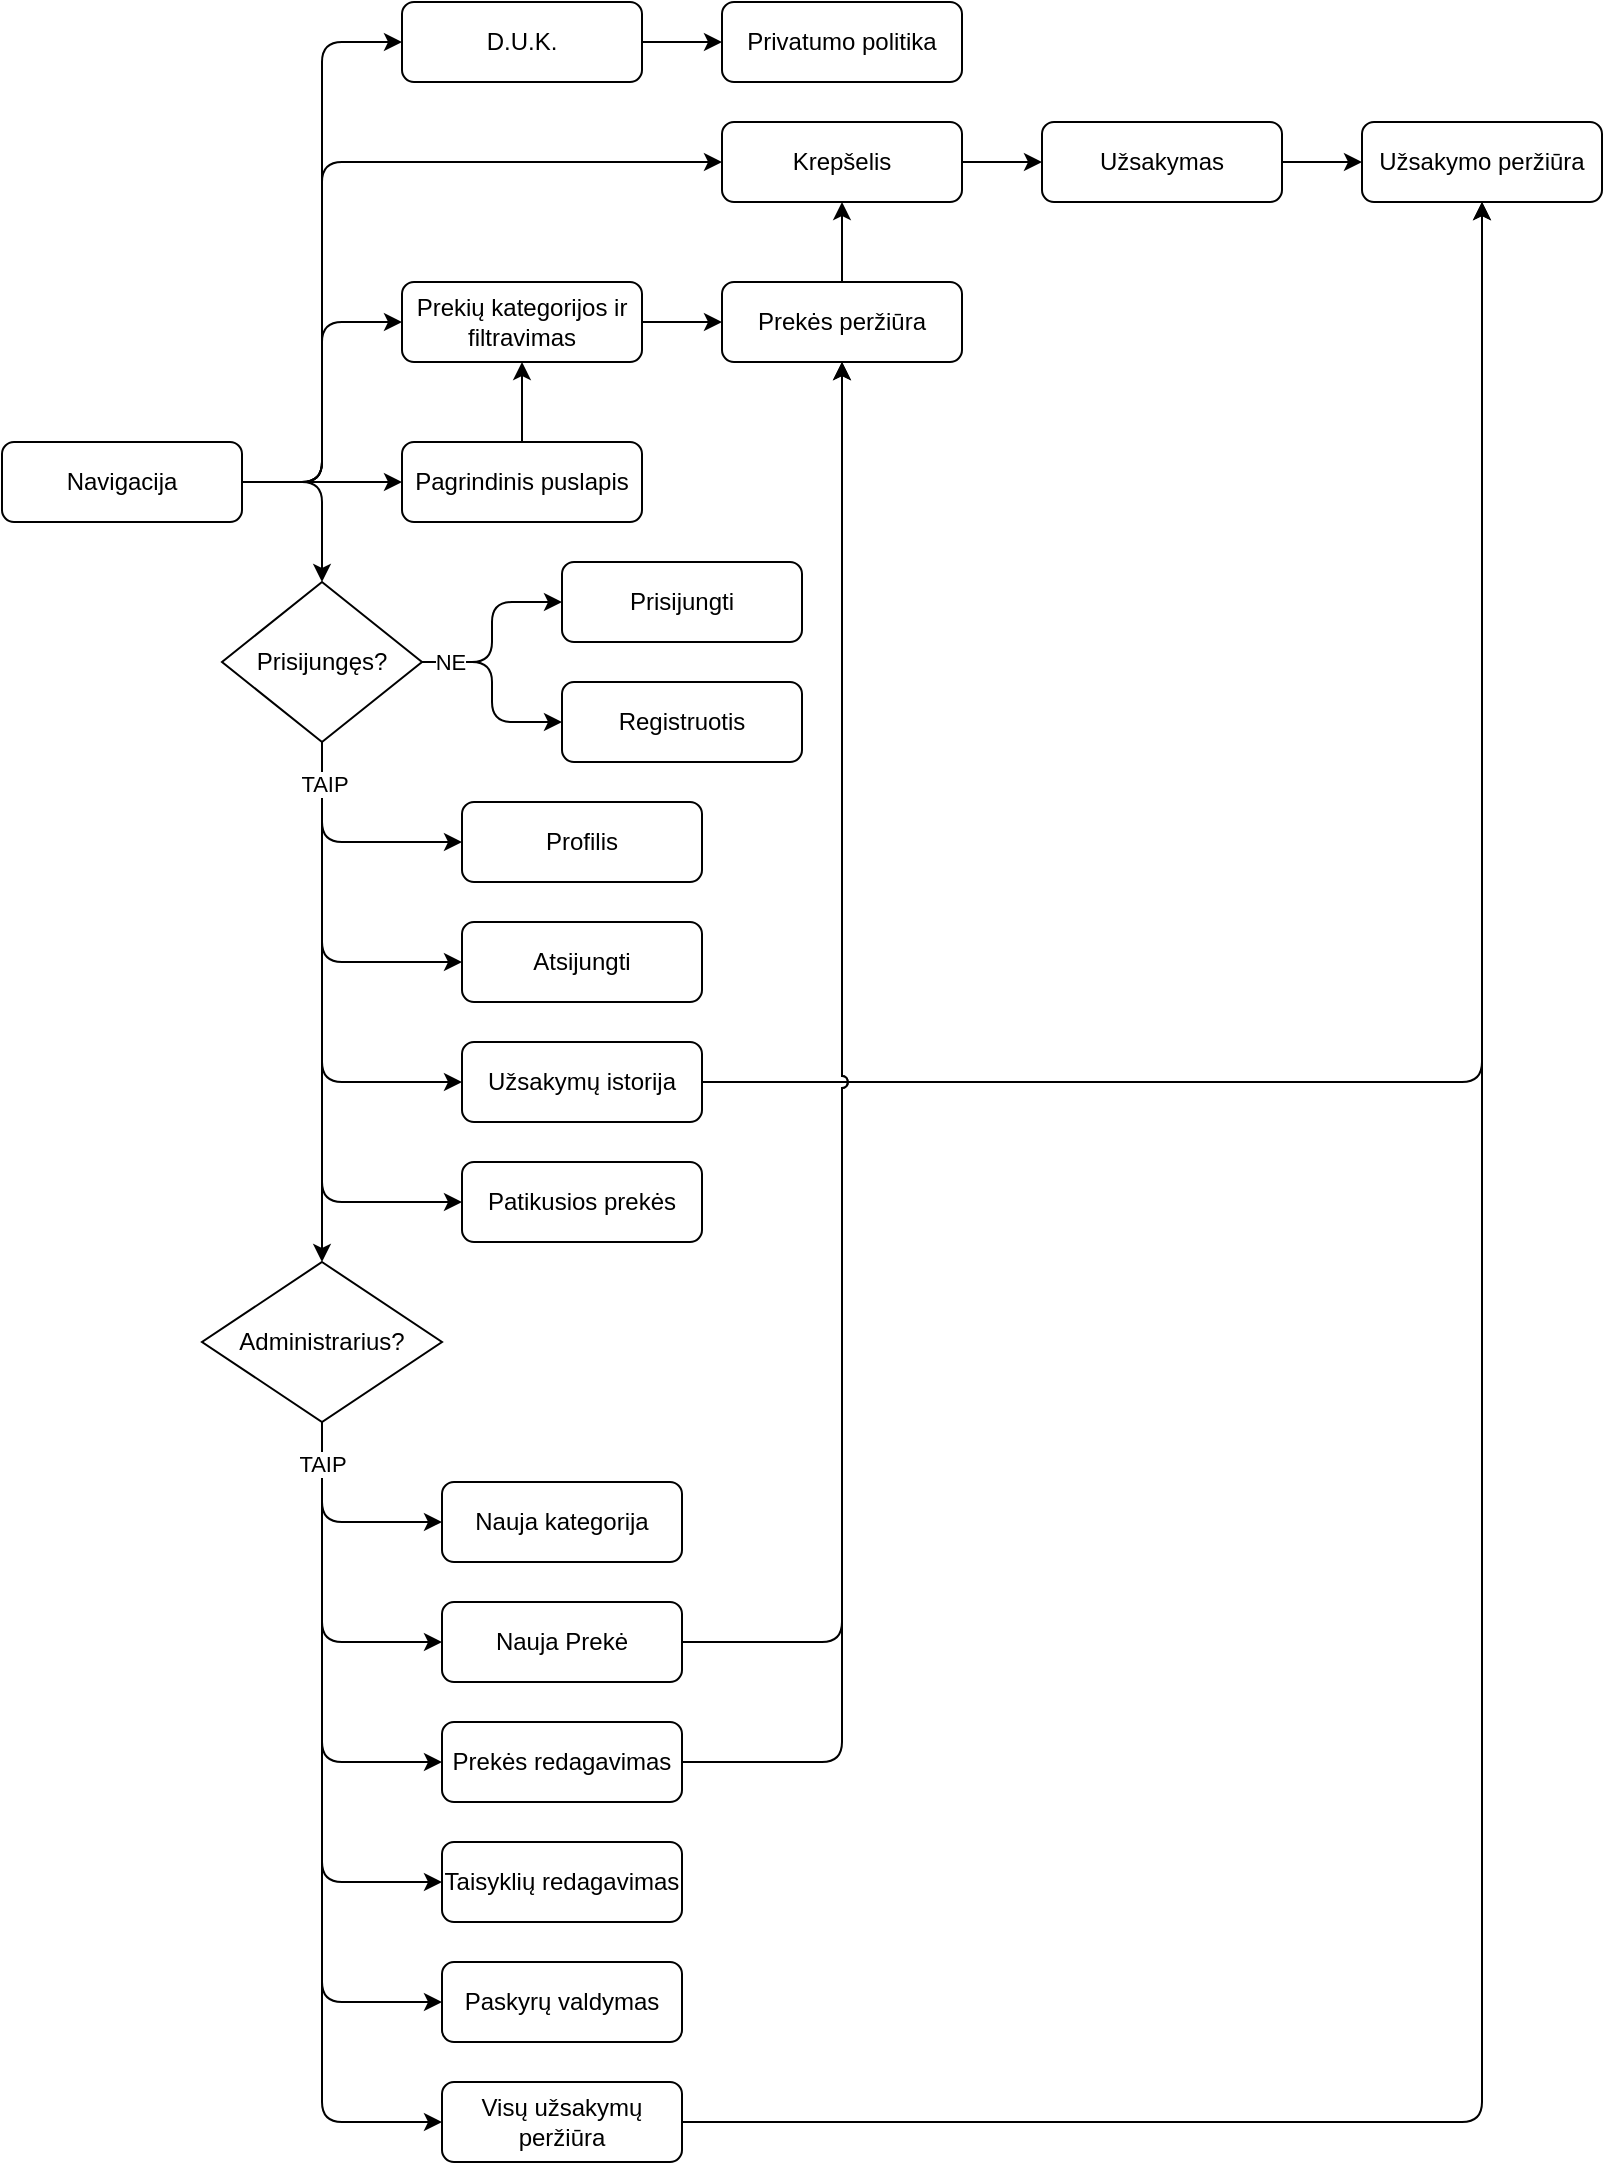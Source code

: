 <mxfile>
    <diagram id="r5sIHP8FpYfrS6MHueyz" name="Page-1">
        <mxGraphModel dx="2234" dy="956" grid="1" gridSize="10" guides="1" tooltips="1" connect="1" arrows="1" fold="1" page="1" pageScale="1" pageWidth="850" pageHeight="1100" math="0" shadow="0">
            <root>
                <mxCell id="0"/>
                <mxCell id="1" parent="0"/>
                <mxCell id="100" style="edgeStyle=orthogonalEdgeStyle;jumpStyle=arc;html=1;entryX=0;entryY=0.5;entryDx=0;entryDy=0;" edge="1" parent="1" source="32" target="99">
                    <mxGeometry relative="1" as="geometry"/>
                </mxCell>
                <mxCell id="78" style="edgeStyle=orthogonalEdgeStyle;html=1;entryX=0;entryY=0.5;entryDx=0;entryDy=0;" edge="1" parent="1" source="23" target="76">
                    <mxGeometry relative="1" as="geometry">
                        <Array as="points">
                            <mxPoint x="-240" y="980"/>
                        </Array>
                    </mxGeometry>
                </mxCell>
                <mxCell id="77" style="edgeStyle=orthogonalEdgeStyle;html=1;entryX=0;entryY=0.5;entryDx=0;entryDy=0;" edge="1" parent="1" source="23" target="75">
                    <mxGeometry relative="1" as="geometry">
                        <Array as="points">
                            <mxPoint x="-240" y="920"/>
                        </Array>
                    </mxGeometry>
                </mxCell>
                <mxCell id="76" value="Patikusios prekės" style="rounded=1;whiteSpace=wrap;html=1;" vertex="1" parent="1">
                    <mxGeometry x="-170" y="960" width="120" height="40" as="geometry"/>
                </mxCell>
                <mxCell id="83" style="edgeStyle=orthogonalEdgeStyle;html=1;entryX=0.5;entryY=1;entryDx=0;entryDy=0;" edge="1" parent="1" source="75" target="79">
                    <mxGeometry relative="1" as="geometry"/>
                </mxCell>
                <mxCell id="75" value="Užsakymų istorija" style="rounded=1;whiteSpace=wrap;html=1;" vertex="1" parent="1">
                    <mxGeometry x="-170" y="900" width="120" height="40" as="geometry"/>
                </mxCell>
                <mxCell id="65" style="edgeStyle=orthogonalEdgeStyle;html=1;entryX=0.5;entryY=0;entryDx=0;entryDy=0;" edge="1" parent="1" source="23" target="32">
                    <mxGeometry relative="1" as="geometry"/>
                </mxCell>
                <mxCell id="59" style="edgeStyle=orthogonalEdgeStyle;html=1;entryX=0;entryY=0.5;entryDx=0;entryDy=0;" edge="1" parent="1" source="23" target="58">
                    <mxGeometry relative="1" as="geometry">
                        <Array as="points">
                            <mxPoint x="-240" y="860"/>
                        </Array>
                    </mxGeometry>
                </mxCell>
                <mxCell id="56" style="edgeStyle=orthogonalEdgeStyle;html=1;entryX=0;entryY=0.5;entryDx=0;entryDy=0;" edge="1" parent="1" source="23" target="55">
                    <mxGeometry relative="1" as="geometry">
                        <Array as="points">
                            <mxPoint x="-240" y="800"/>
                        </Array>
                    </mxGeometry>
                </mxCell>
                <mxCell id="57" value="TAIP" style="edgeLabel;html=1;align=center;verticalAlign=middle;resizable=0;points=[];" vertex="1" connectable="0" parent="56">
                    <mxGeometry x="-0.811" y="1" relative="1" as="geometry">
                        <mxPoint y="9" as="offset"/>
                    </mxGeometry>
                </mxCell>
                <mxCell id="62" style="edgeStyle=orthogonalEdgeStyle;html=1;entryX=0;entryY=0.5;entryDx=0;entryDy=0;" edge="1" parent="1" source="23" target="60">
                    <mxGeometry relative="1" as="geometry"/>
                </mxCell>
                <mxCell id="63" style="edgeStyle=orthogonalEdgeStyle;html=1;entryX=0;entryY=0.5;entryDx=0;entryDy=0;" edge="1" parent="1" source="23" target="61">
                    <mxGeometry relative="1" as="geometry"/>
                </mxCell>
                <mxCell id="64" value="NE" style="edgeLabel;html=1;align=center;verticalAlign=middle;resizable=0;points=[];" vertex="1" connectable="0" parent="63">
                    <mxGeometry x="-0.896" relative="1" as="geometry">
                        <mxPoint x="9" as="offset"/>
                    </mxGeometry>
                </mxCell>
                <mxCell id="23" value="Prisijungęs?" style="rhombus;whiteSpace=wrap;html=1;" vertex="1" parent="1">
                    <mxGeometry x="-290" y="670" width="100" height="80" as="geometry"/>
                </mxCell>
                <mxCell id="88" style="edgeStyle=orthogonalEdgeStyle;html=1;entryX=0;entryY=0.5;entryDx=0;entryDy=0;" edge="1" parent="1" source="32" target="84">
                    <mxGeometry relative="1" as="geometry">
                        <Array as="points">
                            <mxPoint x="-240" y="1140"/>
                        </Array>
                    </mxGeometry>
                </mxCell>
                <mxCell id="89" style="edgeStyle=orthogonalEdgeStyle;html=1;entryX=0;entryY=0.5;entryDx=0;entryDy=0;" edge="1" parent="1" source="32" target="85">
                    <mxGeometry relative="1" as="geometry">
                        <Array as="points">
                            <mxPoint x="-240" y="1200"/>
                        </Array>
                    </mxGeometry>
                </mxCell>
                <mxCell id="91" style="edgeStyle=orthogonalEdgeStyle;html=1;entryX=0;entryY=0.5;entryDx=0;entryDy=0;" edge="1" parent="1" source="32" target="86">
                    <mxGeometry relative="1" as="geometry">
                        <Array as="points">
                            <mxPoint x="-240" y="1260"/>
                        </Array>
                    </mxGeometry>
                </mxCell>
                <mxCell id="92" style="edgeStyle=orthogonalEdgeStyle;html=1;entryX=0;entryY=0.5;entryDx=0;entryDy=0;" edge="1" parent="1" source="32" target="90">
                    <mxGeometry relative="1" as="geometry"/>
                </mxCell>
                <mxCell id="94" style="edgeStyle=orthogonalEdgeStyle;html=1;entryX=0;entryY=0.5;entryDx=0;entryDy=0;" edge="1" parent="1" source="32" target="87">
                    <mxGeometry relative="1" as="geometry"/>
                </mxCell>
                <mxCell id="97" value="TAIP" style="edgeLabel;html=1;align=center;verticalAlign=middle;resizable=0;points=[];" vertex="1" connectable="0" parent="94">
                    <mxGeometry x="-0.956" relative="1" as="geometry">
                        <mxPoint y="14" as="offset"/>
                    </mxGeometry>
                </mxCell>
                <mxCell id="32" value="Administrarius?" style="rhombus;whiteSpace=wrap;html=1;" vertex="1" parent="1">
                    <mxGeometry x="-300" y="1010" width="120" height="80" as="geometry"/>
                </mxCell>
                <mxCell id="51" style="edgeStyle=orthogonalEdgeStyle;html=1;entryX=0;entryY=0.5;entryDx=0;entryDy=0;" edge="1" parent="1" source="46" target="49">
                    <mxGeometry relative="1" as="geometry"/>
                </mxCell>
                <mxCell id="52" style="edgeStyle=orthogonalEdgeStyle;html=1;entryX=0;entryY=0.5;entryDx=0;entryDy=0;" edge="1" parent="1" source="46" target="48">
                    <mxGeometry relative="1" as="geometry"/>
                </mxCell>
                <mxCell id="53" style="edgeStyle=orthogonalEdgeStyle;html=1;entryX=0.5;entryY=0;entryDx=0;entryDy=0;" edge="1" parent="1" source="46" target="23">
                    <mxGeometry relative="1" as="geometry">
                        <Array as="points">
                            <mxPoint x="-240" y="620"/>
                        </Array>
                    </mxGeometry>
                </mxCell>
                <mxCell id="68" style="edgeStyle=orthogonalEdgeStyle;html=1;entryX=0;entryY=0.5;entryDx=0;entryDy=0;" edge="1" parent="1" source="46" target="67">
                    <mxGeometry relative="1" as="geometry"/>
                </mxCell>
                <mxCell id="72" style="edgeStyle=orthogonalEdgeStyle;html=1;entryX=0;entryY=0.5;entryDx=0;entryDy=0;" edge="1" parent="1" source="46" target="71">
                    <mxGeometry relative="1" as="geometry">
                        <Array as="points">
                            <mxPoint x="-240" y="620"/>
                            <mxPoint x="-240" y="460"/>
                        </Array>
                    </mxGeometry>
                </mxCell>
                <mxCell id="46" value="Navigacija" style="rounded=1;whiteSpace=wrap;html=1;" vertex="1" parent="1">
                    <mxGeometry x="-400" y="600" width="120" height="40" as="geometry"/>
                </mxCell>
                <mxCell id="50" value="" style="edgeStyle=none;html=1;" edge="1" parent="1" source="48" target="49">
                    <mxGeometry relative="1" as="geometry"/>
                </mxCell>
                <mxCell id="48" value="Pagrindinis puslapis" style="rounded=1;whiteSpace=wrap;html=1;" vertex="1" parent="1">
                    <mxGeometry x="-200" y="600" width="120" height="40" as="geometry"/>
                </mxCell>
                <mxCell id="82" value="" style="edgeStyle=orthogonalEdgeStyle;html=1;" edge="1" parent="1" source="49" target="66">
                    <mxGeometry relative="1" as="geometry"/>
                </mxCell>
                <mxCell id="49" value="Prekių kategorijos ir filtravimas" style="rounded=1;whiteSpace=wrap;html=1;" vertex="1" parent="1">
                    <mxGeometry x="-200" y="520" width="120" height="40" as="geometry"/>
                </mxCell>
                <mxCell id="55" value="Profilis" style="rounded=1;whiteSpace=wrap;html=1;" vertex="1" parent="1">
                    <mxGeometry x="-170" y="780" width="120" height="40" as="geometry"/>
                </mxCell>
                <mxCell id="58" value="Atsijungti" style="rounded=1;whiteSpace=wrap;html=1;" vertex="1" parent="1">
                    <mxGeometry x="-170" y="840" width="120" height="40" as="geometry"/>
                </mxCell>
                <mxCell id="60" value="Prisijungti" style="rounded=1;whiteSpace=wrap;html=1;" vertex="1" parent="1">
                    <mxGeometry x="-120" y="660" width="120" height="40" as="geometry"/>
                </mxCell>
                <mxCell id="61" value="Registruotis" style="rounded=1;whiteSpace=wrap;html=1;" vertex="1" parent="1">
                    <mxGeometry x="-120" y="720" width="120" height="40" as="geometry"/>
                </mxCell>
                <mxCell id="81" value="" style="edgeStyle=orthogonalEdgeStyle;html=1;" edge="1" parent="1" source="66" target="71">
                    <mxGeometry relative="1" as="geometry"/>
                </mxCell>
                <mxCell id="66" value="Prekės peržiūra" style="rounded=1;whiteSpace=wrap;html=1;" vertex="1" parent="1">
                    <mxGeometry x="-40" y="520" width="120" height="40" as="geometry"/>
                </mxCell>
                <mxCell id="70" style="edgeStyle=orthogonalEdgeStyle;html=1;entryX=0;entryY=0.5;entryDx=0;entryDy=0;" edge="1" parent="1" source="67" target="69">
                    <mxGeometry relative="1" as="geometry"/>
                </mxCell>
                <mxCell id="67" value="D.U.K." style="rounded=1;whiteSpace=wrap;html=1;" vertex="1" parent="1">
                    <mxGeometry x="-200" y="380" width="120" height="40" as="geometry"/>
                </mxCell>
                <mxCell id="69" value="Privatumo politika" style="rounded=1;whiteSpace=wrap;html=1;" vertex="1" parent="1">
                    <mxGeometry x="-40" y="380" width="120" height="40" as="geometry"/>
                </mxCell>
                <mxCell id="74" value="" style="edgeStyle=orthogonalEdgeStyle;html=1;" edge="1" parent="1" source="71" target="73">
                    <mxGeometry relative="1" as="geometry"/>
                </mxCell>
                <mxCell id="71" value="Krepšelis" style="rounded=1;whiteSpace=wrap;html=1;" vertex="1" parent="1">
                    <mxGeometry x="-40" y="440" width="120" height="40" as="geometry"/>
                </mxCell>
                <mxCell id="80" value="" style="edgeStyle=orthogonalEdgeStyle;html=1;" edge="1" parent="1" source="73" target="79">
                    <mxGeometry relative="1" as="geometry"/>
                </mxCell>
                <mxCell id="73" value="Užsakymas" style="rounded=1;whiteSpace=wrap;html=1;" vertex="1" parent="1">
                    <mxGeometry x="120" y="440" width="120" height="40" as="geometry"/>
                </mxCell>
                <mxCell id="79" value="Užsakymo peržiūra" style="rounded=1;whiteSpace=wrap;html=1;" vertex="1" parent="1">
                    <mxGeometry x="280" y="440" width="120" height="40" as="geometry"/>
                </mxCell>
                <mxCell id="84" value="Nauja kategorija" style="rounded=1;whiteSpace=wrap;html=1;" vertex="1" parent="1">
                    <mxGeometry x="-180" y="1120" width="120" height="40" as="geometry"/>
                </mxCell>
                <mxCell id="98" style="edgeStyle=orthogonalEdgeStyle;jumpStyle=arc;html=1;entryX=0.5;entryY=1;entryDx=0;entryDy=0;" edge="1" parent="1" source="85" target="66">
                    <mxGeometry relative="1" as="geometry"/>
                </mxCell>
                <mxCell id="85" value="Nauja Prekė" style="rounded=1;whiteSpace=wrap;html=1;" vertex="1" parent="1">
                    <mxGeometry x="-180" y="1180" width="120" height="40" as="geometry"/>
                </mxCell>
                <mxCell id="95" style="edgeStyle=orthogonalEdgeStyle;html=1;entryX=0.5;entryY=1;entryDx=0;entryDy=0;jumpStyle=arc;" edge="1" parent="1" source="86" target="66">
                    <mxGeometry relative="1" as="geometry"/>
                </mxCell>
                <mxCell id="86" value="Prekės redagavimas" style="rounded=1;whiteSpace=wrap;html=1;" vertex="1" parent="1">
                    <mxGeometry x="-180" y="1240" width="120" height="40" as="geometry"/>
                </mxCell>
                <mxCell id="87" value="Taisyklių redagavimas" style="rounded=1;whiteSpace=wrap;html=1;" vertex="1" parent="1">
                    <mxGeometry x="-180" y="1300" width="120" height="40" as="geometry"/>
                </mxCell>
                <mxCell id="90" value="Paskyrų valdymas" style="rounded=1;whiteSpace=wrap;html=1;" vertex="1" parent="1">
                    <mxGeometry x="-180" y="1360" width="120" height="40" as="geometry"/>
                </mxCell>
                <mxCell id="101" style="edgeStyle=orthogonalEdgeStyle;jumpStyle=arc;html=1;entryX=0.5;entryY=1;entryDx=0;entryDy=0;" edge="1" parent="1" source="99" target="79">
                    <mxGeometry relative="1" as="geometry">
                        <Array as="points">
                            <mxPoint x="340" y="1440"/>
                        </Array>
                    </mxGeometry>
                </mxCell>
                <mxCell id="99" value="Visų užsakymų peržiūra" style="rounded=1;whiteSpace=wrap;html=1;" vertex="1" parent="1">
                    <mxGeometry x="-180" y="1420" width="120" height="40" as="geometry"/>
                </mxCell>
            </root>
        </mxGraphModel>
    </diagram>
</mxfile>